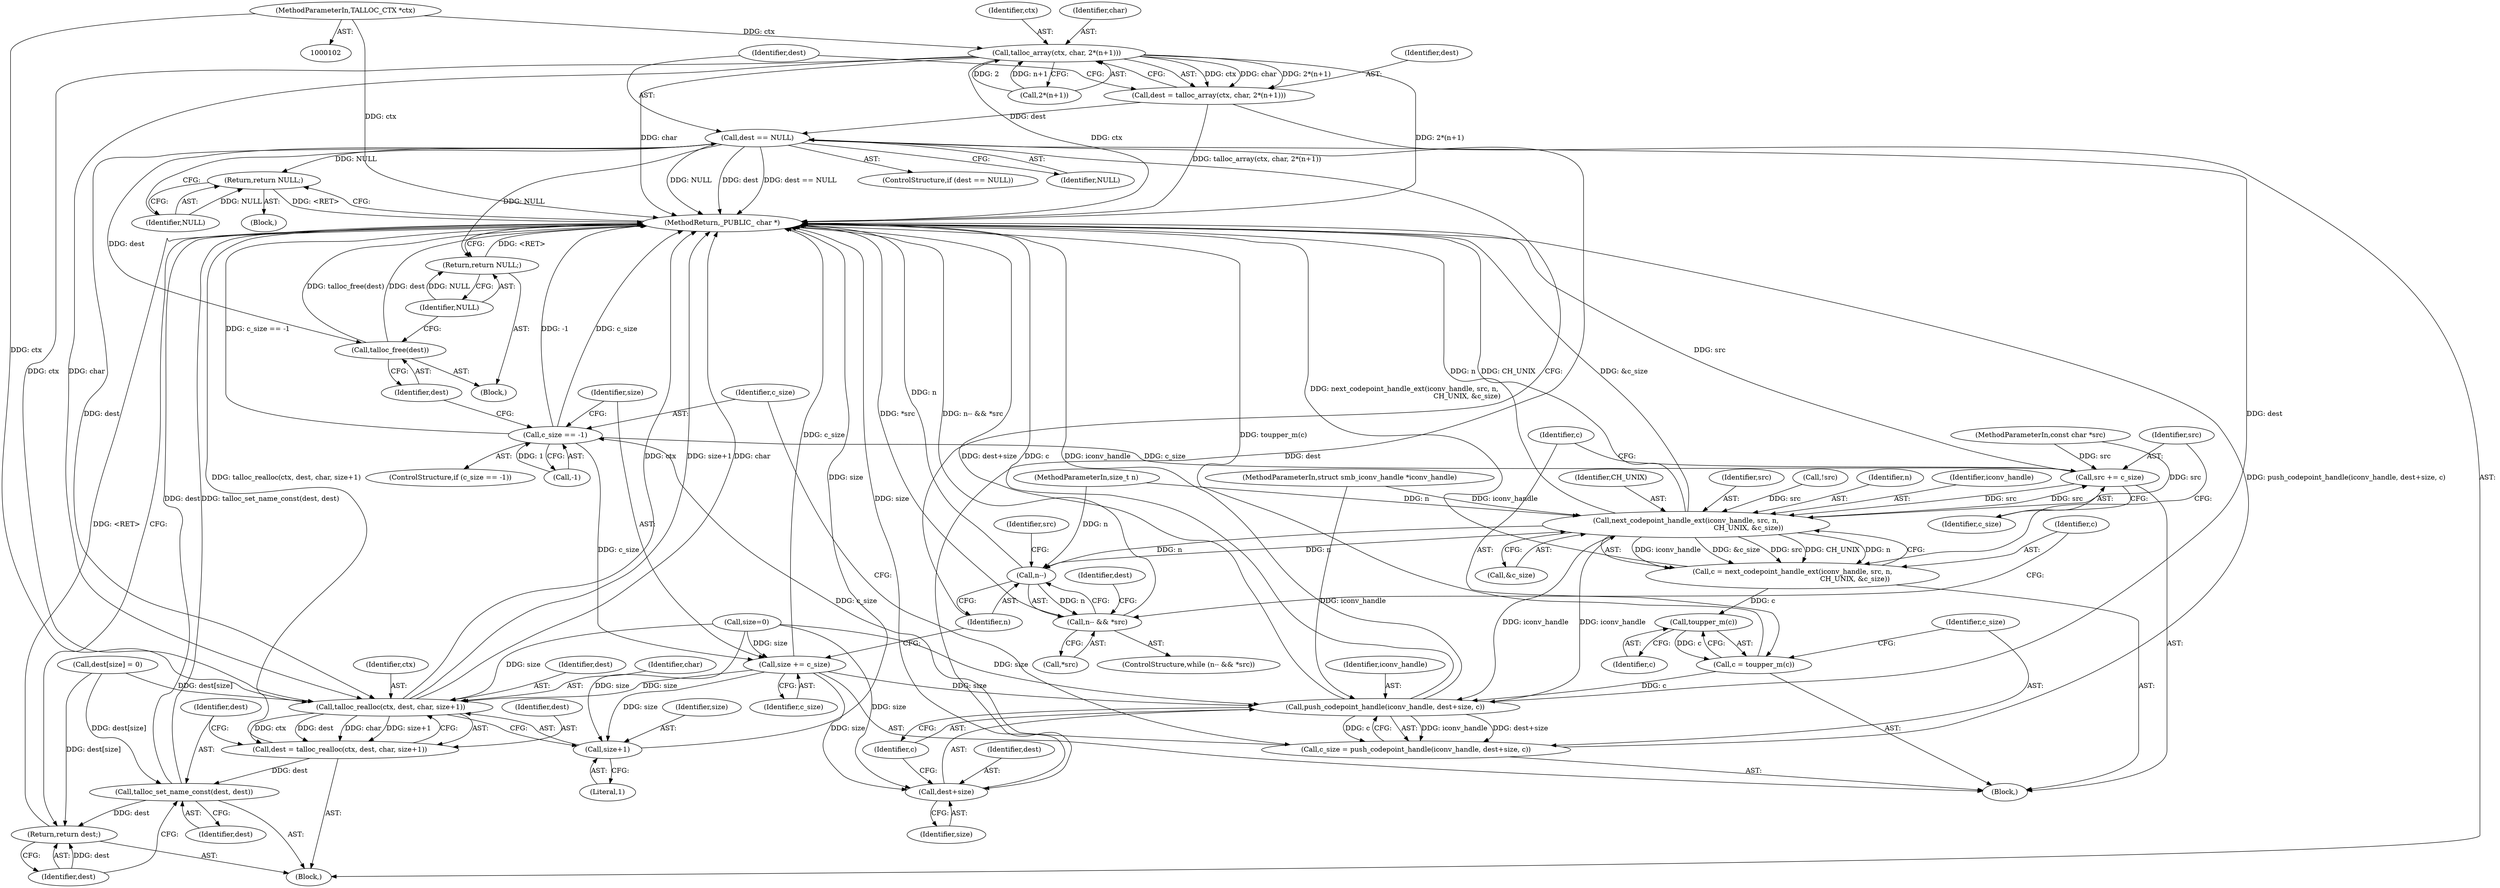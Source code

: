 digraph "0_samba_ba5dbda6d0174a59d221c45cca52ecd232820d48_1@pointer" {
"1000104" [label="(MethodParameterIn,TALLOC_CTX *ctx)"];
"1000121" [label="(Call,talloc_array(ctx, char, 2*(n+1)))"];
"1000119" [label="(Call,dest = talloc_array(ctx, char, 2*(n+1)))"];
"1000130" [label="(Call,dest == NULL)"];
"1000134" [label="(Return,return NULL;)"];
"1000163" [label="(Call,push_codepoint_handle(iconv_handle, dest+size, c))"];
"1000147" [label="(Call,next_codepoint_handle_ext(iconv_handle, src, n,\n                                                         CH_UNIX, &c_size))"];
"1000138" [label="(Call,n--)"];
"1000137" [label="(Call,n-- && *src)"];
"1000145" [label="(Call,c = next_codepoint_handle_ext(iconv_handle, src, n,\n                                                         CH_UNIX, &c_size))"];
"1000159" [label="(Call,toupper_m(c))"];
"1000157" [label="(Call,c = toupper_m(c))"];
"1000154" [label="(Call,src += c_size)"];
"1000161" [label="(Call,c_size = push_codepoint_handle(iconv_handle, dest+size, c))"];
"1000170" [label="(Call,c_size == -1)"];
"1000179" [label="(Call,size += c_size)"];
"1000165" [label="(Call,dest+size)"];
"1000189" [label="(Call,talloc_realloc(ctx, dest, char, size+1))"];
"1000187" [label="(Call,dest = talloc_realloc(ctx, dest, char, size+1))"];
"1000196" [label="(Call,talloc_set_name_const(dest, dest))"];
"1000199" [label="(Return,return dest;)"];
"1000193" [label="(Call,size+1)"];
"1000175" [label="(Call,talloc_free(dest))"];
"1000177" [label="(Return,return NULL;)"];
"1000193" [label="(Call,size+1)"];
"1000199" [label="(Return,return dest;)"];
"1000142" [label="(Block,)"];
"1000175" [label="(Call,talloc_free(dest))"];
"1000139" [label="(Identifier,n)"];
"1000130" [label="(Call,dest == NULL)"];
"1000129" [label="(ControlStructure,if (dest == NULL))"];
"1000161" [label="(Call,c_size = push_codepoint_handle(iconv_handle, dest+size, c))"];
"1000119" [label="(Call,dest = talloc_array(ctx, char, 2*(n+1)))"];
"1000149" [label="(Identifier,src)"];
"1000158" [label="(Identifier,c)"];
"1000170" [label="(Call,c_size == -1)"];
"1000200" [label="(Identifier,dest)"];
"1000165" [label="(Call,dest+size)"];
"1000163" [label="(Call,push_codepoint_handle(iconv_handle, dest+size, c))"];
"1000114" [label="(Call,!src)"];
"1000169" [label="(ControlStructure,if (c_size == -1))"];
"1000160" [label="(Identifier,c)"];
"1000106" [label="(MethodParameterIn,size_t n)"];
"1000159" [label="(Call,toupper_m(c))"];
"1000162" [label="(Identifier,c_size)"];
"1000172" [label="(Call,-1)"];
"1000105" [label="(MethodParameterIn,const char *src)"];
"1000120" [label="(Identifier,dest)"];
"1000132" [label="(Identifier,NULL)"];
"1000156" [label="(Identifier,c_size)"];
"1000201" [label="(MethodReturn,_PUBLIC_ char *)"];
"1000167" [label="(Identifier,size)"];
"1000103" [label="(MethodParameterIn,struct smb_iconv_handle *iconv_handle)"];
"1000157" [label="(Call,c = toupper_m(c))"];
"1000180" [label="(Identifier,size)"];
"1000134" [label="(Return,return NULL;)"];
"1000122" [label="(Identifier,ctx)"];
"1000171" [label="(Identifier,c_size)"];
"1000140" [label="(Call,*src)"];
"1000104" [label="(MethodParameterIn,TALLOC_CTX *ctx)"];
"1000155" [label="(Identifier,src)"];
"1000189" [label="(Call,talloc_realloc(ctx, dest, char, size+1))"];
"1000147" [label="(Call,next_codepoint_handle_ext(iconv_handle, src, n,\n                                                         CH_UNIX, &c_size))"];
"1000141" [label="(Identifier,src)"];
"1000176" [label="(Identifier,dest)"];
"1000174" [label="(Block,)"];
"1000150" [label="(Identifier,n)"];
"1000135" [label="(Identifier,NULL)"];
"1000168" [label="(Identifier,c)"];
"1000124" [label="(Call,2*(n+1))"];
"1000123" [label="(Identifier,char)"];
"1000136" [label="(ControlStructure,while (n-- && *src))"];
"1000181" [label="(Identifier,c_size)"];
"1000166" [label="(Identifier,dest)"];
"1000198" [label="(Identifier,dest)"];
"1000133" [label="(Block,)"];
"1000187" [label="(Call,dest = talloc_realloc(ctx, dest, char, size+1))"];
"1000107" [label="(Block,)"];
"1000184" [label="(Identifier,dest)"];
"1000191" [label="(Identifier,dest)"];
"1000192" [label="(Identifier,char)"];
"1000188" [label="(Identifier,dest)"];
"1000190" [label="(Identifier,ctx)"];
"1000109" [label="(Call,size=0)"];
"1000196" [label="(Call,talloc_set_name_const(dest, dest))"];
"1000152" [label="(Call,&c_size)"];
"1000177" [label="(Return,return NULL;)"];
"1000194" [label="(Identifier,size)"];
"1000138" [label="(Call,n--)"];
"1000178" [label="(Identifier,NULL)"];
"1000164" [label="(Identifier,iconv_handle)"];
"1000131" [label="(Identifier,dest)"];
"1000182" [label="(Call,dest[size] = 0)"];
"1000121" [label="(Call,talloc_array(ctx, char, 2*(n+1)))"];
"1000179" [label="(Call,size += c_size)"];
"1000137" [label="(Call,n-- && *src)"];
"1000146" [label="(Identifier,c)"];
"1000148" [label="(Identifier,iconv_handle)"];
"1000154" [label="(Call,src += c_size)"];
"1000197" [label="(Identifier,dest)"];
"1000195" [label="(Literal,1)"];
"1000145" [label="(Call,c = next_codepoint_handle_ext(iconv_handle, src, n,\n                                                         CH_UNIX, &c_size))"];
"1000151" [label="(Identifier,CH_UNIX)"];
"1000104" -> "1000102"  [label="AST: "];
"1000104" -> "1000201"  [label="DDG: ctx"];
"1000104" -> "1000121"  [label="DDG: ctx"];
"1000104" -> "1000189"  [label="DDG: ctx"];
"1000121" -> "1000119"  [label="AST: "];
"1000121" -> "1000124"  [label="CFG: "];
"1000122" -> "1000121"  [label="AST: "];
"1000123" -> "1000121"  [label="AST: "];
"1000124" -> "1000121"  [label="AST: "];
"1000119" -> "1000121"  [label="CFG: "];
"1000121" -> "1000201"  [label="DDG: char"];
"1000121" -> "1000201"  [label="DDG: ctx"];
"1000121" -> "1000201"  [label="DDG: 2*(n+1)"];
"1000121" -> "1000119"  [label="DDG: ctx"];
"1000121" -> "1000119"  [label="DDG: char"];
"1000121" -> "1000119"  [label="DDG: 2*(n+1)"];
"1000124" -> "1000121"  [label="DDG: 2"];
"1000124" -> "1000121"  [label="DDG: n+1"];
"1000121" -> "1000189"  [label="DDG: ctx"];
"1000121" -> "1000189"  [label="DDG: char"];
"1000119" -> "1000107"  [label="AST: "];
"1000120" -> "1000119"  [label="AST: "];
"1000131" -> "1000119"  [label="CFG: "];
"1000119" -> "1000201"  [label="DDG: talloc_array(ctx, char, 2*(n+1))"];
"1000119" -> "1000130"  [label="DDG: dest"];
"1000130" -> "1000129"  [label="AST: "];
"1000130" -> "1000132"  [label="CFG: "];
"1000131" -> "1000130"  [label="AST: "];
"1000132" -> "1000130"  [label="AST: "];
"1000135" -> "1000130"  [label="CFG: "];
"1000139" -> "1000130"  [label="CFG: "];
"1000130" -> "1000201"  [label="DDG: dest == NULL"];
"1000130" -> "1000201"  [label="DDG: NULL"];
"1000130" -> "1000201"  [label="DDG: dest"];
"1000130" -> "1000134"  [label="DDG: NULL"];
"1000130" -> "1000163"  [label="DDG: dest"];
"1000130" -> "1000165"  [label="DDG: dest"];
"1000130" -> "1000175"  [label="DDG: dest"];
"1000130" -> "1000177"  [label="DDG: NULL"];
"1000130" -> "1000189"  [label="DDG: dest"];
"1000134" -> "1000133"  [label="AST: "];
"1000134" -> "1000135"  [label="CFG: "];
"1000135" -> "1000134"  [label="AST: "];
"1000201" -> "1000134"  [label="CFG: "];
"1000134" -> "1000201"  [label="DDG: <RET>"];
"1000135" -> "1000134"  [label="DDG: NULL"];
"1000163" -> "1000161"  [label="AST: "];
"1000163" -> "1000168"  [label="CFG: "];
"1000164" -> "1000163"  [label="AST: "];
"1000165" -> "1000163"  [label="AST: "];
"1000168" -> "1000163"  [label="AST: "];
"1000161" -> "1000163"  [label="CFG: "];
"1000163" -> "1000201"  [label="DDG: c"];
"1000163" -> "1000201"  [label="DDG: iconv_handle"];
"1000163" -> "1000201"  [label="DDG: dest+size"];
"1000163" -> "1000147"  [label="DDG: iconv_handle"];
"1000163" -> "1000161"  [label="DDG: iconv_handle"];
"1000163" -> "1000161"  [label="DDG: dest+size"];
"1000163" -> "1000161"  [label="DDG: c"];
"1000147" -> "1000163"  [label="DDG: iconv_handle"];
"1000103" -> "1000163"  [label="DDG: iconv_handle"];
"1000179" -> "1000163"  [label="DDG: size"];
"1000109" -> "1000163"  [label="DDG: size"];
"1000157" -> "1000163"  [label="DDG: c"];
"1000147" -> "1000145"  [label="AST: "];
"1000147" -> "1000152"  [label="CFG: "];
"1000148" -> "1000147"  [label="AST: "];
"1000149" -> "1000147"  [label="AST: "];
"1000150" -> "1000147"  [label="AST: "];
"1000151" -> "1000147"  [label="AST: "];
"1000152" -> "1000147"  [label="AST: "];
"1000145" -> "1000147"  [label="CFG: "];
"1000147" -> "1000201"  [label="DDG: CH_UNIX"];
"1000147" -> "1000201"  [label="DDG: &c_size"];
"1000147" -> "1000201"  [label="DDG: n"];
"1000147" -> "1000138"  [label="DDG: n"];
"1000147" -> "1000145"  [label="DDG: iconv_handle"];
"1000147" -> "1000145"  [label="DDG: &c_size"];
"1000147" -> "1000145"  [label="DDG: src"];
"1000147" -> "1000145"  [label="DDG: CH_UNIX"];
"1000147" -> "1000145"  [label="DDG: n"];
"1000103" -> "1000147"  [label="DDG: iconv_handle"];
"1000154" -> "1000147"  [label="DDG: src"];
"1000114" -> "1000147"  [label="DDG: src"];
"1000105" -> "1000147"  [label="DDG: src"];
"1000138" -> "1000147"  [label="DDG: n"];
"1000106" -> "1000147"  [label="DDG: n"];
"1000147" -> "1000154"  [label="DDG: src"];
"1000138" -> "1000137"  [label="AST: "];
"1000138" -> "1000139"  [label="CFG: "];
"1000139" -> "1000138"  [label="AST: "];
"1000141" -> "1000138"  [label="CFG: "];
"1000137" -> "1000138"  [label="CFG: "];
"1000138" -> "1000201"  [label="DDG: n"];
"1000138" -> "1000137"  [label="DDG: n"];
"1000106" -> "1000138"  [label="DDG: n"];
"1000137" -> "1000136"  [label="AST: "];
"1000137" -> "1000140"  [label="CFG: "];
"1000140" -> "1000137"  [label="AST: "];
"1000146" -> "1000137"  [label="CFG: "];
"1000184" -> "1000137"  [label="CFG: "];
"1000137" -> "1000201"  [label="DDG: *src"];
"1000137" -> "1000201"  [label="DDG: n-- && *src"];
"1000145" -> "1000142"  [label="AST: "];
"1000146" -> "1000145"  [label="AST: "];
"1000155" -> "1000145"  [label="CFG: "];
"1000145" -> "1000201"  [label="DDG: next_codepoint_handle_ext(iconv_handle, src, n,\n                                                         CH_UNIX, &c_size)"];
"1000145" -> "1000159"  [label="DDG: c"];
"1000159" -> "1000157"  [label="AST: "];
"1000159" -> "1000160"  [label="CFG: "];
"1000160" -> "1000159"  [label="AST: "];
"1000157" -> "1000159"  [label="CFG: "];
"1000159" -> "1000157"  [label="DDG: c"];
"1000157" -> "1000142"  [label="AST: "];
"1000158" -> "1000157"  [label="AST: "];
"1000162" -> "1000157"  [label="CFG: "];
"1000157" -> "1000201"  [label="DDG: toupper_m(c)"];
"1000154" -> "1000142"  [label="AST: "];
"1000154" -> "1000156"  [label="CFG: "];
"1000155" -> "1000154"  [label="AST: "];
"1000156" -> "1000154"  [label="AST: "];
"1000158" -> "1000154"  [label="CFG: "];
"1000154" -> "1000201"  [label="DDG: src"];
"1000170" -> "1000154"  [label="DDG: c_size"];
"1000105" -> "1000154"  [label="DDG: src"];
"1000161" -> "1000142"  [label="AST: "];
"1000162" -> "1000161"  [label="AST: "];
"1000171" -> "1000161"  [label="CFG: "];
"1000161" -> "1000201"  [label="DDG: push_codepoint_handle(iconv_handle, dest+size, c)"];
"1000161" -> "1000170"  [label="DDG: c_size"];
"1000170" -> "1000169"  [label="AST: "];
"1000170" -> "1000172"  [label="CFG: "];
"1000171" -> "1000170"  [label="AST: "];
"1000172" -> "1000170"  [label="AST: "];
"1000176" -> "1000170"  [label="CFG: "];
"1000180" -> "1000170"  [label="CFG: "];
"1000170" -> "1000201"  [label="DDG: -1"];
"1000170" -> "1000201"  [label="DDG: c_size"];
"1000170" -> "1000201"  [label="DDG: c_size == -1"];
"1000172" -> "1000170"  [label="DDG: 1"];
"1000170" -> "1000179"  [label="DDG: c_size"];
"1000179" -> "1000142"  [label="AST: "];
"1000179" -> "1000181"  [label="CFG: "];
"1000180" -> "1000179"  [label="AST: "];
"1000181" -> "1000179"  [label="AST: "];
"1000139" -> "1000179"  [label="CFG: "];
"1000179" -> "1000201"  [label="DDG: c_size"];
"1000179" -> "1000165"  [label="DDG: size"];
"1000109" -> "1000179"  [label="DDG: size"];
"1000179" -> "1000189"  [label="DDG: size"];
"1000179" -> "1000193"  [label="DDG: size"];
"1000165" -> "1000167"  [label="CFG: "];
"1000166" -> "1000165"  [label="AST: "];
"1000167" -> "1000165"  [label="AST: "];
"1000168" -> "1000165"  [label="CFG: "];
"1000165" -> "1000201"  [label="DDG: size"];
"1000109" -> "1000165"  [label="DDG: size"];
"1000189" -> "1000187"  [label="AST: "];
"1000189" -> "1000193"  [label="CFG: "];
"1000190" -> "1000189"  [label="AST: "];
"1000191" -> "1000189"  [label="AST: "];
"1000192" -> "1000189"  [label="AST: "];
"1000193" -> "1000189"  [label="AST: "];
"1000187" -> "1000189"  [label="CFG: "];
"1000189" -> "1000201"  [label="DDG: ctx"];
"1000189" -> "1000201"  [label="DDG: size+1"];
"1000189" -> "1000201"  [label="DDG: char"];
"1000189" -> "1000187"  [label="DDG: ctx"];
"1000189" -> "1000187"  [label="DDG: dest"];
"1000189" -> "1000187"  [label="DDG: char"];
"1000189" -> "1000187"  [label="DDG: size+1"];
"1000182" -> "1000189"  [label="DDG: dest[size]"];
"1000109" -> "1000189"  [label="DDG: size"];
"1000187" -> "1000107"  [label="AST: "];
"1000188" -> "1000187"  [label="AST: "];
"1000197" -> "1000187"  [label="CFG: "];
"1000187" -> "1000201"  [label="DDG: talloc_realloc(ctx, dest, char, size+1)"];
"1000187" -> "1000196"  [label="DDG: dest"];
"1000196" -> "1000107"  [label="AST: "];
"1000196" -> "1000198"  [label="CFG: "];
"1000197" -> "1000196"  [label="AST: "];
"1000198" -> "1000196"  [label="AST: "];
"1000200" -> "1000196"  [label="CFG: "];
"1000196" -> "1000201"  [label="DDG: dest"];
"1000196" -> "1000201"  [label="DDG: talloc_set_name_const(dest, dest)"];
"1000182" -> "1000196"  [label="DDG: dest[size]"];
"1000196" -> "1000199"  [label="DDG: dest"];
"1000199" -> "1000107"  [label="AST: "];
"1000199" -> "1000200"  [label="CFG: "];
"1000200" -> "1000199"  [label="AST: "];
"1000201" -> "1000199"  [label="CFG: "];
"1000199" -> "1000201"  [label="DDG: <RET>"];
"1000200" -> "1000199"  [label="DDG: dest"];
"1000182" -> "1000199"  [label="DDG: dest[size]"];
"1000193" -> "1000195"  [label="CFG: "];
"1000194" -> "1000193"  [label="AST: "];
"1000195" -> "1000193"  [label="AST: "];
"1000193" -> "1000201"  [label="DDG: size"];
"1000109" -> "1000193"  [label="DDG: size"];
"1000175" -> "1000174"  [label="AST: "];
"1000175" -> "1000176"  [label="CFG: "];
"1000176" -> "1000175"  [label="AST: "];
"1000178" -> "1000175"  [label="CFG: "];
"1000175" -> "1000201"  [label="DDG: dest"];
"1000175" -> "1000201"  [label="DDG: talloc_free(dest)"];
"1000177" -> "1000174"  [label="AST: "];
"1000177" -> "1000178"  [label="CFG: "];
"1000178" -> "1000177"  [label="AST: "];
"1000201" -> "1000177"  [label="CFG: "];
"1000177" -> "1000201"  [label="DDG: <RET>"];
"1000178" -> "1000177"  [label="DDG: NULL"];
}
